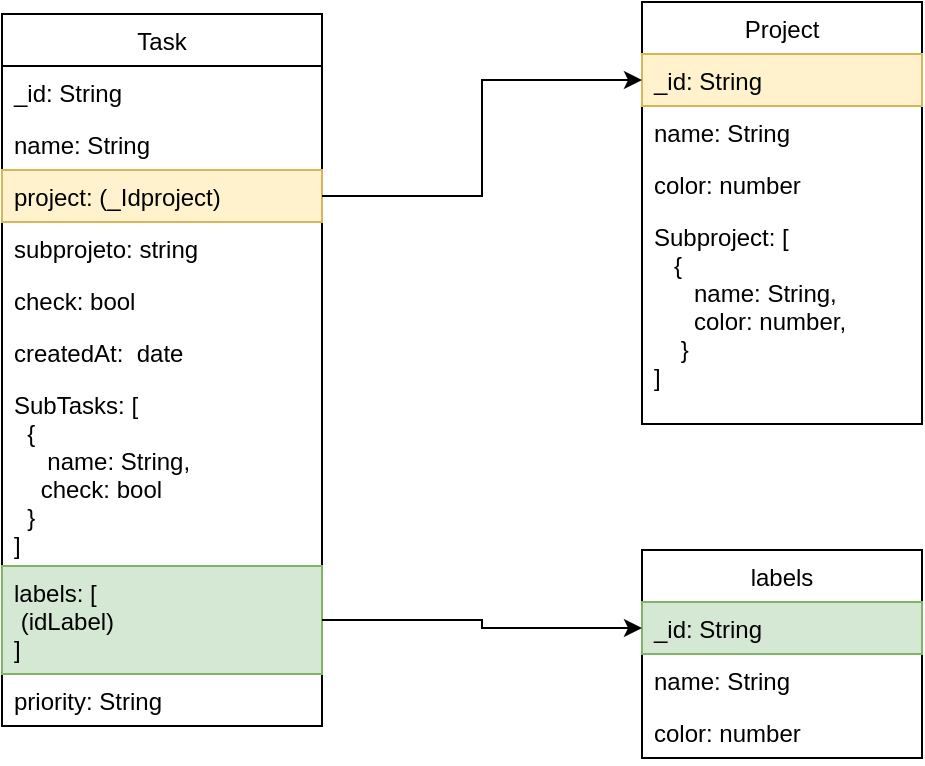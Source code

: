 <mxfile version="10.6.3" type="device"><diagram id="VsVhnk-N3xB4a7IHeSdp" name="Page-1"><mxGraphModel dx="1403" dy="538" grid="1" gridSize="10" guides="1" tooltips="1" connect="1" arrows="1" fold="1" page="1" pageScale="1" pageWidth="827" pageHeight="1169" math="0" shadow="0"><root><mxCell id="0"/><mxCell id="1" parent="0"/><mxCell id="SldEMJLwkRGg-RfzD_vQ-1" value="Task" style="swimlane;fontStyle=0;childLayout=stackLayout;horizontal=1;startSize=26;fillColor=none;horizontalStack=0;resizeParent=1;resizeParentMax=0;resizeLast=0;collapsible=1;marginBottom=0;recursiveResize=0;resizable=1;resizeHeight=1;" vertex="1" parent="1"><mxGeometry x="120" y="246" width="160" height="356" as="geometry"><mxRectangle x="120" y="260" width="60" height="26" as="alternateBounds"/></mxGeometry></mxCell><mxCell id="SldEMJLwkRGg-RfzD_vQ-18" value="_id: String&#10;&#10;" style="text;strokeColor=none;fillColor=none;align=left;verticalAlign=top;spacingLeft=4;spacingRight=4;overflow=hidden;rotatable=0;points=[[0,0.5],[1,0.5]];portConstraint=eastwest;" vertex="1" parent="SldEMJLwkRGg-RfzD_vQ-1"><mxGeometry y="26" width="160" height="26" as="geometry"/></mxCell><mxCell id="SldEMJLwkRGg-RfzD_vQ-2" value="name: String" style="text;strokeColor=none;fillColor=none;align=left;verticalAlign=top;spacingLeft=4;spacingRight=4;overflow=hidden;rotatable=0;points=[[0,0.5],[1,0.5]];portConstraint=eastwest;" vertex="1" parent="SldEMJLwkRGg-RfzD_vQ-1"><mxGeometry y="52" width="160" height="26" as="geometry"/></mxCell><mxCell id="SldEMJLwkRGg-RfzD_vQ-3" value="project: (_Idproject)" style="text;strokeColor=#d6b656;fillColor=#fff2cc;align=left;verticalAlign=top;spacingLeft=4;spacingRight=4;overflow=hidden;rotatable=0;points=[[0,0.5],[1,0.5]];portConstraint=eastwest;" vertex="1" parent="SldEMJLwkRGg-RfzD_vQ-1"><mxGeometry y="78" width="160" height="26" as="geometry"/></mxCell><mxCell id="SldEMJLwkRGg-RfzD_vQ-4" value="subprojeto: string" style="text;strokeColor=none;fillColor=none;align=left;verticalAlign=top;spacingLeft=4;spacingRight=4;overflow=hidden;rotatable=0;points=[[0,0.5],[1,0.5]];portConstraint=eastwest;" vertex="1" parent="SldEMJLwkRGg-RfzD_vQ-1"><mxGeometry y="104" width="160" height="26" as="geometry"/></mxCell><mxCell id="SldEMJLwkRGg-RfzD_vQ-5" value="check: bool" style="text;strokeColor=none;fillColor=none;align=left;verticalAlign=top;spacingLeft=4;spacingRight=4;overflow=hidden;rotatable=0;points=[[0,0.5],[1,0.5]];portConstraint=eastwest;" vertex="1" parent="SldEMJLwkRGg-RfzD_vQ-1"><mxGeometry y="130" width="160" height="26" as="geometry"/></mxCell><mxCell id="SldEMJLwkRGg-RfzD_vQ-15" value="createdAt:  date" style="text;strokeColor=none;fillColor=none;align=left;verticalAlign=top;spacingLeft=4;spacingRight=4;overflow=hidden;rotatable=0;points=[[0,0.5],[1,0.5]];portConstraint=eastwest;" vertex="1" parent="SldEMJLwkRGg-RfzD_vQ-1"><mxGeometry y="156" width="160" height="26" as="geometry"/></mxCell><mxCell id="SldEMJLwkRGg-RfzD_vQ-17" value="SubTasks: [&#10;  {&#10;     name: String,&#10;    check: bool&#10;  }&#10;]&#10;" style="text;strokeColor=none;fillColor=none;align=left;verticalAlign=top;spacingLeft=4;spacingRight=4;overflow=hidden;rotatable=0;points=[[0,0.5],[1,0.5]];portConstraint=eastwest;" vertex="1" parent="SldEMJLwkRGg-RfzD_vQ-1"><mxGeometry y="182" width="160" height="94" as="geometry"/></mxCell><mxCell id="SldEMJLwkRGg-RfzD_vQ-26" value="labels: [&#10; (idLabel)&#10;]&#10;" style="text;strokeColor=#82b366;fillColor=#d5e8d4;align=left;verticalAlign=top;spacingLeft=4;spacingRight=4;overflow=hidden;rotatable=0;points=[[0,0.5],[1,0.5]];portConstraint=eastwest;" vertex="1" parent="SldEMJLwkRGg-RfzD_vQ-1"><mxGeometry y="276" width="160" height="54" as="geometry"/></mxCell><mxCell id="SldEMJLwkRGg-RfzD_vQ-16" value="priority: String&#10;&#10;" style="text;strokeColor=none;fillColor=none;align=left;verticalAlign=top;spacingLeft=4;spacingRight=4;overflow=hidden;rotatable=0;points=[[0,0.5],[1,0.5]];portConstraint=eastwest;" vertex="1" parent="SldEMJLwkRGg-RfzD_vQ-1"><mxGeometry y="330" width="160" height="26" as="geometry"/></mxCell><mxCell id="SldEMJLwkRGg-RfzD_vQ-11" value="Project" style="swimlane;fontStyle=0;childLayout=stackLayout;horizontal=1;startSize=26;fillColor=none;horizontalStack=0;resizeParent=1;resizeParentMax=0;resizeLast=0;collapsible=1;marginBottom=0;" vertex="1" parent="1"><mxGeometry x="440" y="240" width="140" height="211" as="geometry"/></mxCell><mxCell id="SldEMJLwkRGg-RfzD_vQ-19" value="_id: String&#10;&#10;" style="text;strokeColor=#d6b656;fillColor=#fff2cc;align=left;verticalAlign=top;spacingLeft=4;spacingRight=4;overflow=hidden;rotatable=0;points=[[0,0.5],[1,0.5]];portConstraint=eastwest;" vertex="1" parent="SldEMJLwkRGg-RfzD_vQ-11"><mxGeometry y="26" width="140" height="26" as="geometry"/></mxCell><mxCell id="SldEMJLwkRGg-RfzD_vQ-20" value="name: String" style="text;strokeColor=none;fillColor=none;align=left;verticalAlign=top;spacingLeft=4;spacingRight=4;overflow=hidden;rotatable=0;points=[[0,0.5],[1,0.5]];portConstraint=eastwest;" vertex="1" parent="SldEMJLwkRGg-RfzD_vQ-11"><mxGeometry y="52" width="140" height="26" as="geometry"/></mxCell><mxCell id="SldEMJLwkRGg-RfzD_vQ-25" value="color: number" style="text;strokeColor=none;fillColor=none;align=left;verticalAlign=top;spacingLeft=4;spacingRight=4;overflow=hidden;rotatable=0;points=[[0,0.5],[1,0.5]];portConstraint=eastwest;" vertex="1" parent="SldEMJLwkRGg-RfzD_vQ-11"><mxGeometry y="78" width="140" height="26" as="geometry"/></mxCell><mxCell id="SldEMJLwkRGg-RfzD_vQ-24" value="Subproject: [&#10;   {&#10;      name: String,&#10;      color: number,&#10;    }&#10;]" style="text;strokeColor=none;fillColor=none;align=left;verticalAlign=top;spacingLeft=4;spacingRight=4;overflow=hidden;rotatable=0;points=[[0,0.5],[1,0.5]];portConstraint=eastwest;" vertex="1" parent="SldEMJLwkRGg-RfzD_vQ-11"><mxGeometry y="104" width="140" height="107" as="geometry"/></mxCell><mxCell id="SldEMJLwkRGg-RfzD_vQ-27" value="labels" style="swimlane;fontStyle=0;childLayout=stackLayout;horizontal=1;startSize=26;fillColor=none;horizontalStack=0;resizeParent=1;resizeParentMax=0;resizeLast=0;collapsible=1;marginBottom=0;" vertex="1" parent="1"><mxGeometry x="440" y="514" width="140" height="104" as="geometry"/></mxCell><mxCell id="SldEMJLwkRGg-RfzD_vQ-28" value="_id: String&#10;&#10;" style="text;strokeColor=#82b366;fillColor=#d5e8d4;align=left;verticalAlign=top;spacingLeft=4;spacingRight=4;overflow=hidden;rotatable=0;points=[[0,0.5],[1,0.5]];portConstraint=eastwest;" vertex="1" parent="SldEMJLwkRGg-RfzD_vQ-27"><mxGeometry y="26" width="140" height="26" as="geometry"/></mxCell><mxCell id="SldEMJLwkRGg-RfzD_vQ-29" value="name: String" style="text;strokeColor=none;fillColor=none;align=left;verticalAlign=top;spacingLeft=4;spacingRight=4;overflow=hidden;rotatable=0;points=[[0,0.5],[1,0.5]];portConstraint=eastwest;" vertex="1" parent="SldEMJLwkRGg-RfzD_vQ-27"><mxGeometry y="52" width="140" height="26" as="geometry"/></mxCell><mxCell id="SldEMJLwkRGg-RfzD_vQ-30" value="color: number" style="text;strokeColor=none;fillColor=none;align=left;verticalAlign=top;spacingLeft=4;spacingRight=4;overflow=hidden;rotatable=0;points=[[0,0.5],[1,0.5]];portConstraint=eastwest;" vertex="1" parent="SldEMJLwkRGg-RfzD_vQ-27"><mxGeometry y="78" width="140" height="26" as="geometry"/></mxCell><mxCell id="SldEMJLwkRGg-RfzD_vQ-32" style="edgeStyle=orthogonalEdgeStyle;rounded=0;orthogonalLoop=1;jettySize=auto;html=1;exitX=1;exitY=0.5;exitDx=0;exitDy=0;entryX=0;entryY=0.5;entryDx=0;entryDy=0;" edge="1" parent="1" source="SldEMJLwkRGg-RfzD_vQ-26" target="SldEMJLwkRGg-RfzD_vQ-28"><mxGeometry relative="1" as="geometry"><mxPoint x="440" y="560" as="targetPoint"/></mxGeometry></mxCell><mxCell id="SldEMJLwkRGg-RfzD_vQ-33" style="edgeStyle=orthogonalEdgeStyle;rounded=0;orthogonalLoop=1;jettySize=auto;html=1;entryX=0;entryY=0.5;entryDx=0;entryDy=0;" edge="1" parent="1" source="SldEMJLwkRGg-RfzD_vQ-3" target="SldEMJLwkRGg-RfzD_vQ-19"><mxGeometry relative="1" as="geometry"/></mxCell></root></mxGraphModel></diagram></mxfile>